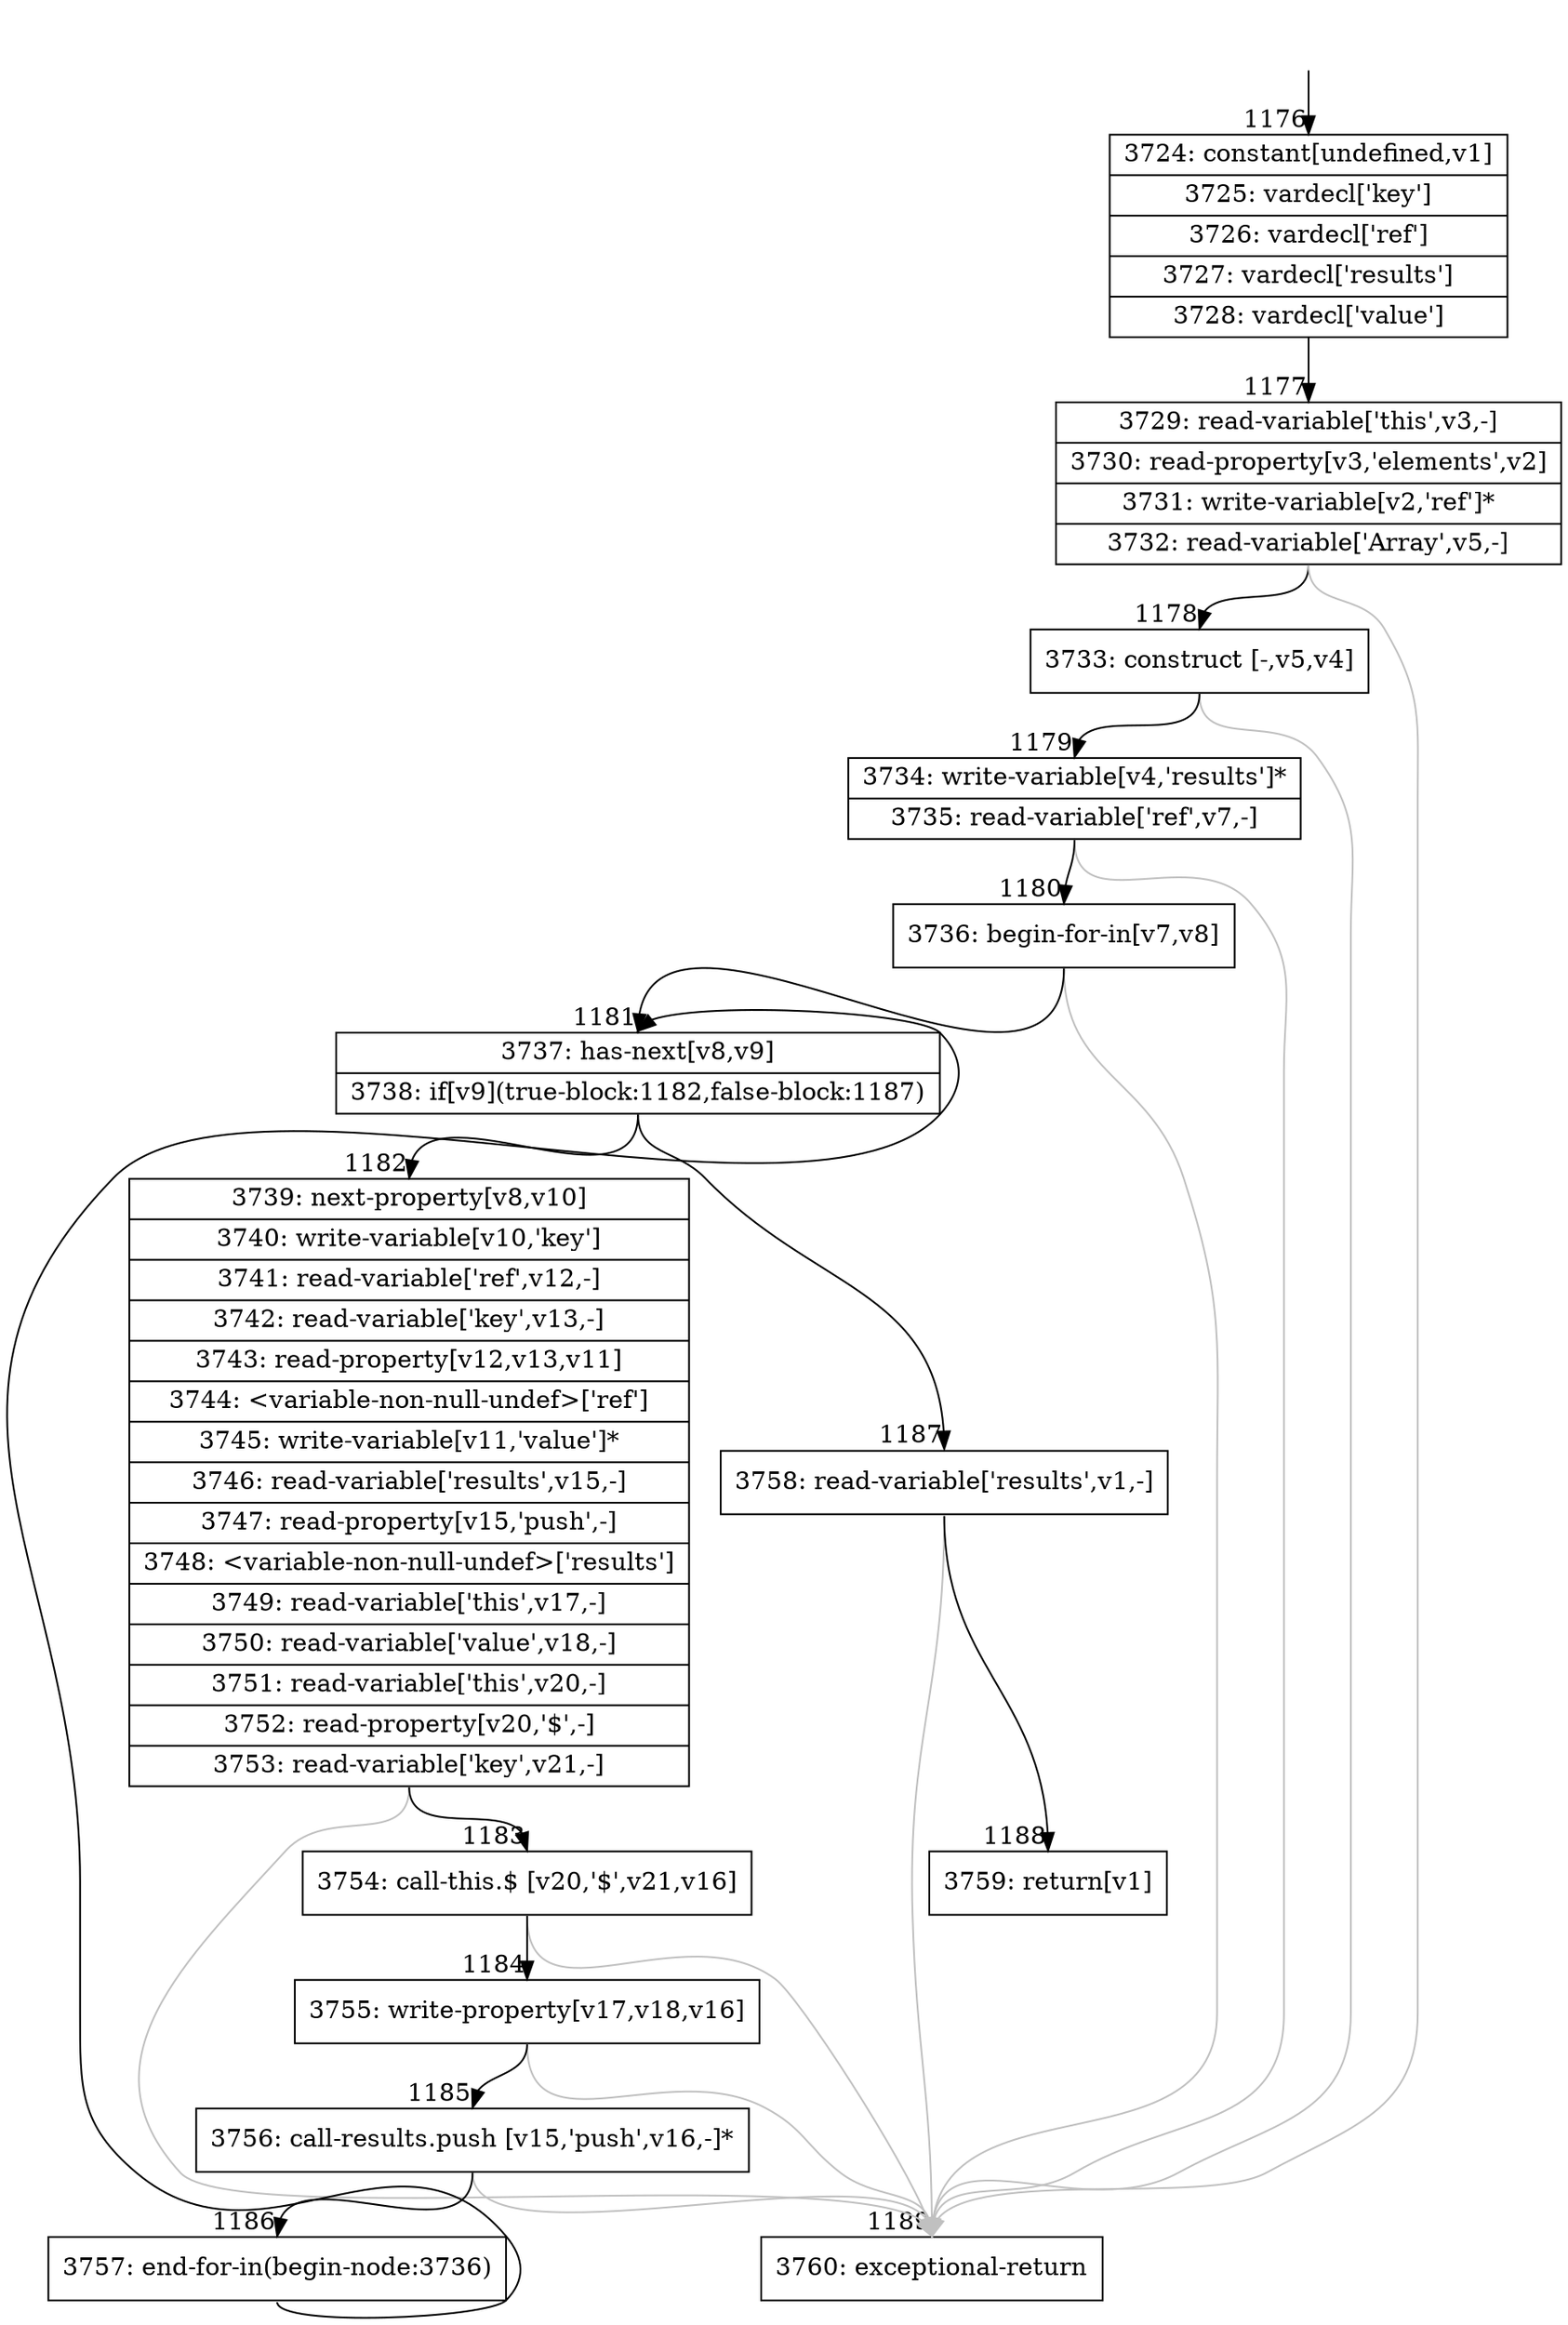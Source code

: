 digraph {
rankdir="TD"
BB_entry100[shape=none,label=""];
BB_entry100 -> BB1176 [tailport=s, headport=n, headlabel="    1176"]
BB1176 [shape=record label="{3724: constant[undefined,v1]|3725: vardecl['key']|3726: vardecl['ref']|3727: vardecl['results']|3728: vardecl['value']}" ] 
BB1176 -> BB1177 [tailport=s, headport=n, headlabel="      1177"]
BB1177 [shape=record label="{3729: read-variable['this',v3,-]|3730: read-property[v3,'elements',v2]|3731: write-variable[v2,'ref']*|3732: read-variable['Array',v5,-]}" ] 
BB1177 -> BB1178 [tailport=s, headport=n, headlabel="      1178"]
BB1177 -> BB1189 [tailport=s, headport=n, color=gray, headlabel="      1189"]
BB1178 [shape=record label="{3733: construct [-,v5,v4]}" ] 
BB1178 -> BB1179 [tailport=s, headport=n, headlabel="      1179"]
BB1178 -> BB1189 [tailport=s, headport=n, color=gray]
BB1179 [shape=record label="{3734: write-variable[v4,'results']*|3735: read-variable['ref',v7,-]}" ] 
BB1179 -> BB1180 [tailport=s, headport=n, headlabel="      1180"]
BB1179 -> BB1189 [tailport=s, headport=n, color=gray]
BB1180 [shape=record label="{3736: begin-for-in[v7,v8]}" ] 
BB1180 -> BB1181 [tailport=s, headport=n, headlabel="      1181"]
BB1180 -> BB1189 [tailport=s, headport=n, color=gray]
BB1181 [shape=record label="{3737: has-next[v8,v9]|3738: if[v9](true-block:1182,false-block:1187)}" ] 
BB1181 -> BB1182 [tailport=s, headport=n, headlabel="      1182"]
BB1181 -> BB1187 [tailport=s, headport=n, headlabel="      1187"]
BB1182 [shape=record label="{3739: next-property[v8,v10]|3740: write-variable[v10,'key']|3741: read-variable['ref',v12,-]|3742: read-variable['key',v13,-]|3743: read-property[v12,v13,v11]|3744: \<variable-non-null-undef\>['ref']|3745: write-variable[v11,'value']*|3746: read-variable['results',v15,-]|3747: read-property[v15,'push',-]|3748: \<variable-non-null-undef\>['results']|3749: read-variable['this',v17,-]|3750: read-variable['value',v18,-]|3751: read-variable['this',v20,-]|3752: read-property[v20,'$',-]|3753: read-variable['key',v21,-]}" ] 
BB1182 -> BB1183 [tailport=s, headport=n, headlabel="      1183"]
BB1182 -> BB1189 [tailport=s, headport=n, color=gray]
BB1183 [shape=record label="{3754: call-this.$ [v20,'$',v21,v16]}" ] 
BB1183 -> BB1184 [tailport=s, headport=n, headlabel="      1184"]
BB1183 -> BB1189 [tailport=s, headport=n, color=gray]
BB1184 [shape=record label="{3755: write-property[v17,v18,v16]}" ] 
BB1184 -> BB1185 [tailport=s, headport=n, headlabel="      1185"]
BB1184 -> BB1189 [tailport=s, headport=n, color=gray]
BB1185 [shape=record label="{3756: call-results.push [v15,'push',v16,-]*}" ] 
BB1185 -> BB1186 [tailport=s, headport=n, headlabel="      1186"]
BB1185 -> BB1189 [tailport=s, headport=n, color=gray]
BB1186 [shape=record label="{3757: end-for-in(begin-node:3736)}" ] 
BB1186 -> BB1181 [tailport=s, headport=n]
BB1187 [shape=record label="{3758: read-variable['results',v1,-]}" ] 
BB1187 -> BB1188 [tailport=s, headport=n, headlabel="      1188"]
BB1187 -> BB1189 [tailport=s, headport=n, color=gray]
BB1188 [shape=record label="{3759: return[v1]}" ] 
BB1189 [shape=record label="{3760: exceptional-return}" ] 
//#$~ 990
}
